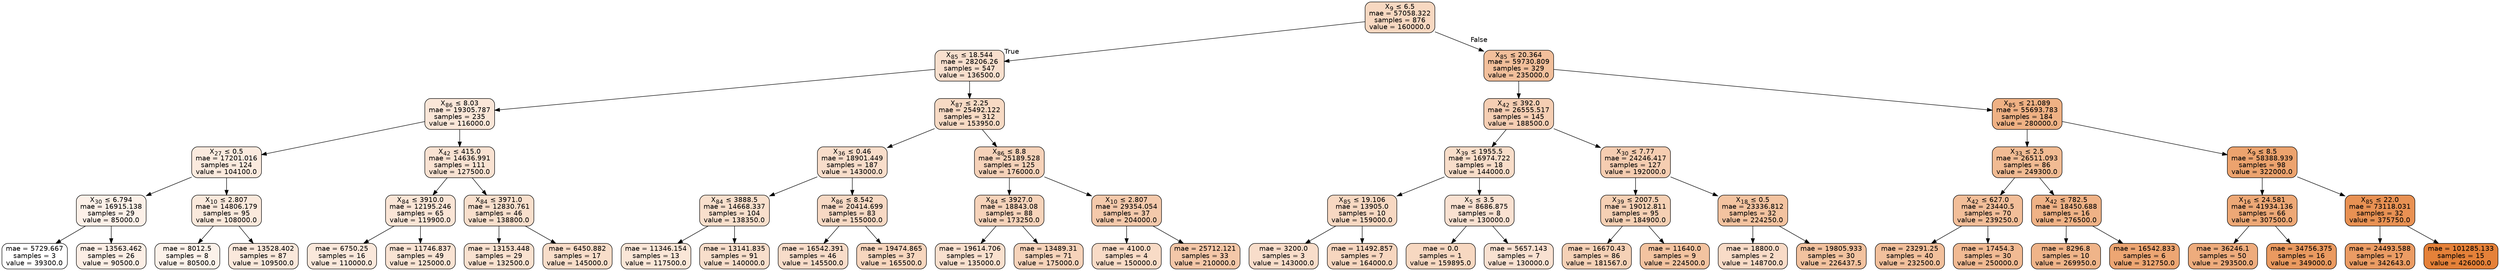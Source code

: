 digraph Tree {
node [shape=box, style="filled, rounded", color="black", fontname=helvetica] ;
edge [fontname=helvetica] ;
0 [label=<X<SUB>9</SUB> &le; 6.5<br/>mae = 57058.322<br/>samples = 876<br/>value = 160000.0>, fillcolor="#f7d8c1"] ;
1 [label=<X<SUB>85</SUB> &le; 18.544<br/>mae = 28206.26<br/>samples = 547<br/>value = 136500.0>, fillcolor="#f8dfcd"] ;
0 -> 1 [labeldistance=2.5, labelangle=45, headlabel="True"] ;
2 [label=<X<SUB>86</SUB> &le; 8.03<br/>mae = 19305.787<br/>samples = 235<br/>value = 116000.0>, fillcolor="#fae6d8"] ;
1 -> 2 ;
3 [label=<X<SUB>27</SUB> &le; 0.5<br/>mae = 17201.016<br/>samples = 124<br/>value = 104100.0>, fillcolor="#fbeade"] ;
2 -> 3 ;
4 [label=<X<SUB>30</SUB> &le; 6.794<br/>mae = 16915.138<br/>samples = 29<br/>value = 85000.0>, fillcolor="#fcf0e8"] ;
3 -> 4 ;
5 [label=<mae = 5729.667<br/>samples = 3<br/>value = 39300.0>, fillcolor="#ffffff"] ;
4 -> 5 ;
6 [label=<mae = 13563.462<br/>samples = 26<br/>value = 90500.0>, fillcolor="#fceee5"] ;
4 -> 6 ;
7 [label=<X<SUB>10</SUB> &le; 2.807<br/>mae = 14806.179<br/>samples = 95<br/>value = 108000.0>, fillcolor="#fae9dc"] ;
3 -> 7 ;
8 [label=<mae = 8012.5<br/>samples = 8<br/>value = 80500.0>, fillcolor="#fcf2ea"] ;
7 -> 8 ;
9 [label=<mae = 13528.402<br/>samples = 87<br/>value = 109500.0>, fillcolor="#fae8db"] ;
7 -> 9 ;
10 [label=<X<SUB>42</SUB> &le; 415.0<br/>mae = 14636.991<br/>samples = 111<br/>value = 127500.0>, fillcolor="#f9e2d2"] ;
2 -> 10 ;
11 [label=<X<SUB>84</SUB> &le; 3910.0<br/>mae = 12195.246<br/>samples = 65<br/>value = 119900.0>, fillcolor="#fae5d6"] ;
10 -> 11 ;
12 [label=<mae = 6750.25<br/>samples = 16<br/>value = 110000.0>, fillcolor="#fae8db"] ;
11 -> 12 ;
13 [label=<mae = 11746.837<br/>samples = 49<br/>value = 125000.0>, fillcolor="#f9e3d3"] ;
11 -> 13 ;
14 [label=<X<SUB>84</SUB> &le; 3971.0<br/>mae = 12830.761<br/>samples = 46<br/>value = 138800.0>, fillcolor="#f8dfcc"] ;
10 -> 14 ;
15 [label=<mae = 13153.448<br/>samples = 29<br/>value = 132500.0>, fillcolor="#f9e1cf"] ;
14 -> 15 ;
16 [label=<mae = 6450.882<br/>samples = 17<br/>value = 145000.0>, fillcolor="#f8ddc9"] ;
14 -> 16 ;
17 [label=<X<SUB>87</SUB> &le; 2.25<br/>mae = 25492.122<br/>samples = 312<br/>value = 153950.0>, fillcolor="#f7dac4"] ;
1 -> 17 ;
18 [label=<X<SUB>36</SUB> &le; 0.46<br/>mae = 18901.449<br/>samples = 187<br/>value = 143000.0>, fillcolor="#f8ddca"] ;
17 -> 18 ;
19 [label=<X<SUB>84</SUB> &le; 3888.5<br/>mae = 14668.337<br/>samples = 104<br/>value = 138350.0>, fillcolor="#f8dfcc"] ;
18 -> 19 ;
20 [label=<mae = 11346.154<br/>samples = 13<br/>value = 117500.0>, fillcolor="#fae6d7"] ;
19 -> 20 ;
21 [label=<mae = 13141.835<br/>samples = 91<br/>value = 140000.0>, fillcolor="#f8decb"] ;
19 -> 21 ;
22 [label=<X<SUB>86</SUB> &le; 8.542<br/>mae = 20414.699<br/>samples = 83<br/>value = 155000.0>, fillcolor="#f7d9c4"] ;
18 -> 22 ;
23 [label=<mae = 16542.391<br/>samples = 46<br/>value = 145500.0>, fillcolor="#f8dcc9"] ;
22 -> 23 ;
24 [label=<mae = 19474.865<br/>samples = 37<br/>value = 165500.0>, fillcolor="#f7d6be"] ;
22 -> 24 ;
25 [label=<X<SUB>86</SUB> &le; 8.8<br/>mae = 25189.528<br/>samples = 125<br/>value = 176000.0>, fillcolor="#f6d2b9"] ;
17 -> 25 ;
26 [label=<X<SUB>84</SUB> &le; 3927.0<br/>mae = 18843.08<br/>samples = 88<br/>value = 173250.0>, fillcolor="#f6d3ba"] ;
25 -> 26 ;
27 [label=<mae = 19614.706<br/>samples = 17<br/>value = 135000.0>, fillcolor="#f9e0ce"] ;
26 -> 27 ;
28 [label=<mae = 13489.31<br/>samples = 71<br/>value = 175000.0>, fillcolor="#f6d3ba"] ;
26 -> 28 ;
29 [label=<X<SUB>10</SUB> &le; 2.807<br/>mae = 29354.054<br/>samples = 37<br/>value = 204000.0>, fillcolor="#f4c9ab"] ;
25 -> 29 ;
30 [label=<mae = 4100.0<br/>samples = 4<br/>value = 150000.0>, fillcolor="#f8dbc6"] ;
29 -> 30 ;
31 [label=<mae = 25712.121<br/>samples = 33<br/>value = 210000.0>, fillcolor="#f4c7a8"] ;
29 -> 31 ;
32 [label=<X<SUB>85</SUB> &le; 20.364<br/>mae = 59730.809<br/>samples = 329<br/>value = 235000.0>, fillcolor="#f2bf9b"] ;
0 -> 32 [labeldistance=2.5, labelangle=-45, headlabel="False"] ;
33 [label=<X<SUB>42</SUB> &le; 392.0<br/>mae = 26555.517<br/>samples = 145<br/>value = 188500.0>, fillcolor="#f5ceb3"] ;
32 -> 33 ;
34 [label=<X<SUB>39</SUB> &le; 1955.5<br/>mae = 16974.722<br/>samples = 18<br/>value = 144000.0>, fillcolor="#f8ddc9"] ;
33 -> 34 ;
35 [label=<X<SUB>85</SUB> &le; 19.106<br/>mae = 13905.0<br/>samples = 10<br/>value = 159000.0>, fillcolor="#f7d8c2"] ;
34 -> 35 ;
36 [label=<mae = 3200.0<br/>samples = 3<br/>value = 143000.0>, fillcolor="#f8ddca"] ;
35 -> 36 ;
37 [label=<mae = 11492.857<br/>samples = 7<br/>value = 164000.0>, fillcolor="#f7d6bf"] ;
35 -> 37 ;
38 [label=<X<SUB>5</SUB> &le; 3.5<br/>mae = 8686.875<br/>samples = 8<br/>value = 130000.0>, fillcolor="#f9e1d1"] ;
34 -> 38 ;
39 [label=<mae = 0.0<br/>samples = 1<br/>value = 159895.0>, fillcolor="#f7d8c1"] ;
38 -> 39 ;
40 [label=<mae = 5657.143<br/>samples = 7<br/>value = 130000.0>, fillcolor="#f9e1d1"] ;
38 -> 40 ;
41 [label=<X<SUB>30</SUB> &le; 7.77<br/>mae = 24246.417<br/>samples = 127<br/>value = 192000.0>, fillcolor="#f5cdb1"] ;
33 -> 41 ;
42 [label=<X<SUB>39</SUB> &le; 2007.5<br/>mae = 19012.811<br/>samples = 95<br/>value = 184900.0>, fillcolor="#f5d0b4"] ;
41 -> 42 ;
43 [label=<mae = 16670.43<br/>samples = 86<br/>value = 181567.0>, fillcolor="#f5d1b6"] ;
42 -> 43 ;
44 [label=<mae = 11640.0<br/>samples = 9<br/>value = 224500.0>, fillcolor="#f3c3a0"] ;
42 -> 44 ;
45 [label=<X<SUB>18</SUB> &le; 0.5<br/>mae = 23336.812<br/>samples = 32<br/>value = 224250.0>, fillcolor="#f3c3a0"] ;
41 -> 45 ;
46 [label=<mae = 18800.0<br/>samples = 2<br/>value = 148700.0>, fillcolor="#f8dbc7"] ;
45 -> 46 ;
47 [label=<mae = 19805.933<br/>samples = 30<br/>value = 226437.5>, fillcolor="#f2c29f"] ;
45 -> 47 ;
48 [label=<X<SUB>85</SUB> &le; 21.089<br/>mae = 55693.783<br/>samples = 184<br/>value = 280000.0>, fillcolor="#efb184"] ;
32 -> 48 ;
49 [label=<X<SUB>33</SUB> &le; 2.5<br/>mae = 26511.093<br/>samples = 86<br/>value = 249300.0>, fillcolor="#f1bb93"] ;
48 -> 49 ;
50 [label=<X<SUB>42</SUB> &le; 627.0<br/>mae = 23440.5<br/>samples = 70<br/>value = 239250.0>, fillcolor="#f2be99"] ;
49 -> 50 ;
51 [label=<mae = 23291.25<br/>samples = 40<br/>value = 232500.0>, fillcolor="#f2c09c"] ;
50 -> 51 ;
52 [label=<mae = 17454.3<br/>samples = 30<br/>value = 250000.0>, fillcolor="#f1ba93"] ;
50 -> 52 ;
53 [label=<X<SUB>42</SUB> &le; 782.5<br/>mae = 18450.688<br/>samples = 16<br/>value = 276500.0>, fillcolor="#efb286"] ;
49 -> 53 ;
54 [label=<mae = 8296.8<br/>samples = 10<br/>value = 269950.0>, fillcolor="#efb489"] ;
53 -> 54 ;
55 [label=<mae = 16542.833<br/>samples = 6<br/>value = 312750.0>, fillcolor="#eda673"] ;
53 -> 55 ;
56 [label=<X<SUB>9</SUB> &le; 8.5<br/>mae = 58388.939<br/>samples = 98<br/>value = 322000.0>, fillcolor="#eca36e"] ;
48 -> 56 ;
57 [label=<X<SUB>16</SUB> &le; 24.581<br/>mae = 41934.136<br/>samples = 66<br/>value = 307500.0>, fillcolor="#eda876"] ;
56 -> 57 ;
58 [label=<mae = 36246.1<br/>samples = 50<br/>value = 293500.0>, fillcolor="#eeac7d"] ;
57 -> 58 ;
59 [label=<mae = 34756.375<br/>samples = 16<br/>value = 349000.0>, fillcolor="#ea9a60"] ;
57 -> 59 ;
60 [label=<X<SUB>85</SUB> &le; 22.0<br/>mae = 73118.031<br/>samples = 32<br/>value = 375750.0>, fillcolor="#e89153"] ;
56 -> 60 ;
61 [label=<mae = 24493.588<br/>samples = 17<br/>value = 342643.0>, fillcolor="#eb9c64"] ;
60 -> 61 ;
62 [label=<mae = 101285.133<br/>samples = 15<br/>value = 426000.0>, fillcolor="#e58139"] ;
60 -> 62 ;
}